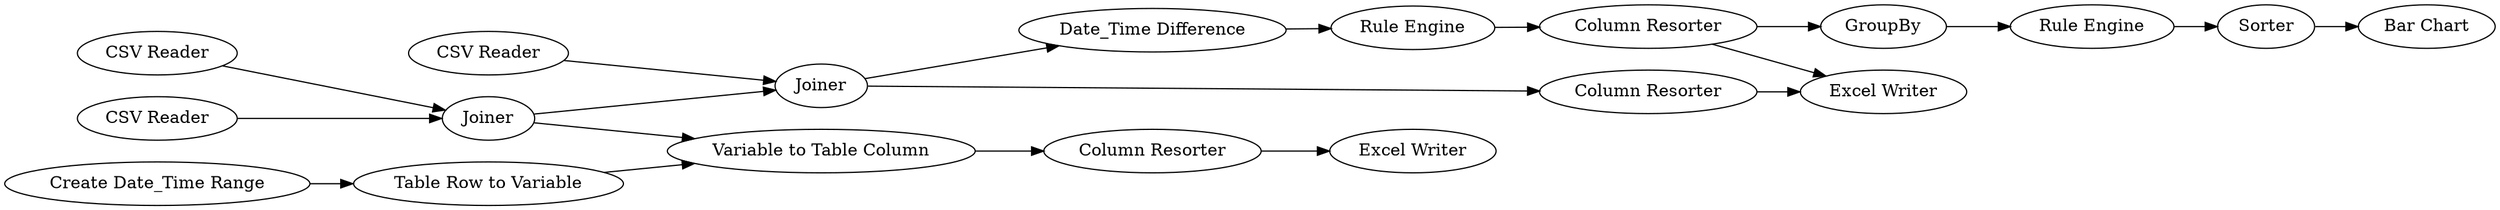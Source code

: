 digraph {
	1 [label="CSV Reader"]
	2 [label="CSV Reader"]
	3 [label="CSV Reader"]
	4 [label=Joiner]
	5 [label=Joiner]
	6 [label="Column Resorter"]
	7 [label="Create Date_Time Range"]
	9 [label="Variable to Table Column"]
	10 [label="Table Row to Variable"]
	11 [label="Column Resorter"]
	14 [label="Date_Time Difference"]
	15 [label="Rule Engine"]
	16 [label="Column Resorter"]
	17 [label="Excel Writer"]
	20 [label="Excel Writer"]
	22 [label="Bar Chart"]
	21 [label=GroupBy]
	23 [label="Rule Engine"]
	24 [label=Sorter]
	21 -> 23
	23 -> 24
	1 -> 5
	2 -> 4
	3 -> 4
	4 -> 5
	4 -> 9
	5 -> 6
	5 -> 14
	6 -> 17
	7 -> 10
	9 -> 11
	10 -> 9
	11 -> 20
	14 -> 15
	15 -> 16
	16 -> 17
	16 -> 21
	24 -> 22
	rankdir=LR
}
